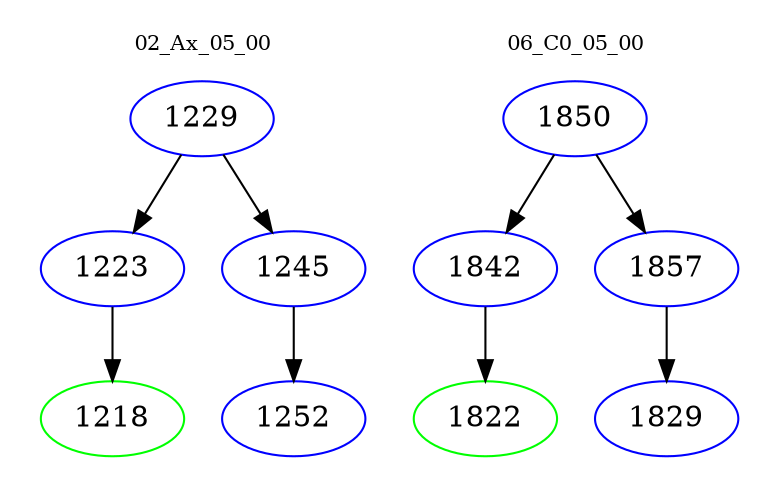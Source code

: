 digraph{
subgraph cluster_0 {
color = white
label = "02_Ax_05_00";
fontsize=10;
T0_1229 [label="1229", color="blue"]
T0_1229 -> T0_1223 [color="black"]
T0_1223 [label="1223", color="blue"]
T0_1223 -> T0_1218 [color="black"]
T0_1218 [label="1218", color="green"]
T0_1229 -> T0_1245 [color="black"]
T0_1245 [label="1245", color="blue"]
T0_1245 -> T0_1252 [color="black"]
T0_1252 [label="1252", color="blue"]
}
subgraph cluster_1 {
color = white
label = "06_C0_05_00";
fontsize=10;
T1_1850 [label="1850", color="blue"]
T1_1850 -> T1_1842 [color="black"]
T1_1842 [label="1842", color="blue"]
T1_1842 -> T1_1822 [color="black"]
T1_1822 [label="1822", color="green"]
T1_1850 -> T1_1857 [color="black"]
T1_1857 [label="1857", color="blue"]
T1_1857 -> T1_1829 [color="black"]
T1_1829 [label="1829", color="blue"]
}
}
